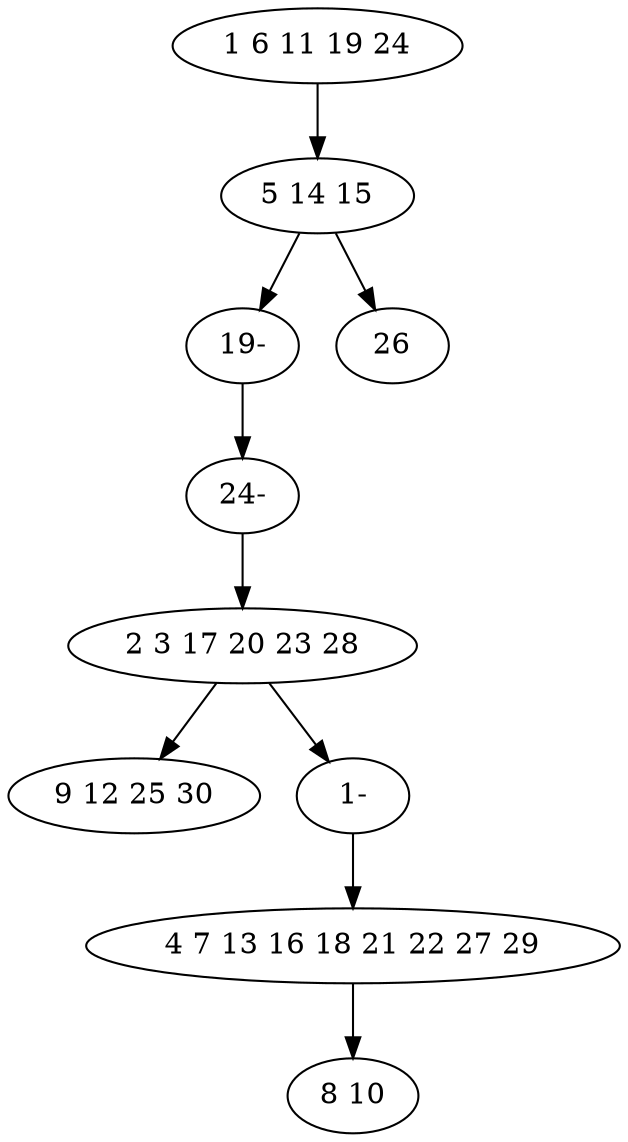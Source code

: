digraph true_tree {
	"0" -> "1"
	"1" -> "7"
	"1" -> "3"
	"2" -> "4"
	"2" -> "8"
	"5" -> "6"
	"7" -> "9"
	"8" -> "5"
	"9" -> "2"
	"0" [label="1 6 11 19 24"];
	"1" [label="5 14 15"];
	"2" [label="2 3 17 20 23 28"];
	"3" [label="26"];
	"4" [label="9 12 25 30"];
	"5" [label="4 7 13 16 18 21 22 27 29"];
	"6" [label="8 10"];
	"7" [label="19-"];
	"8" [label="1-"];
	"9" [label="24-"];
}
